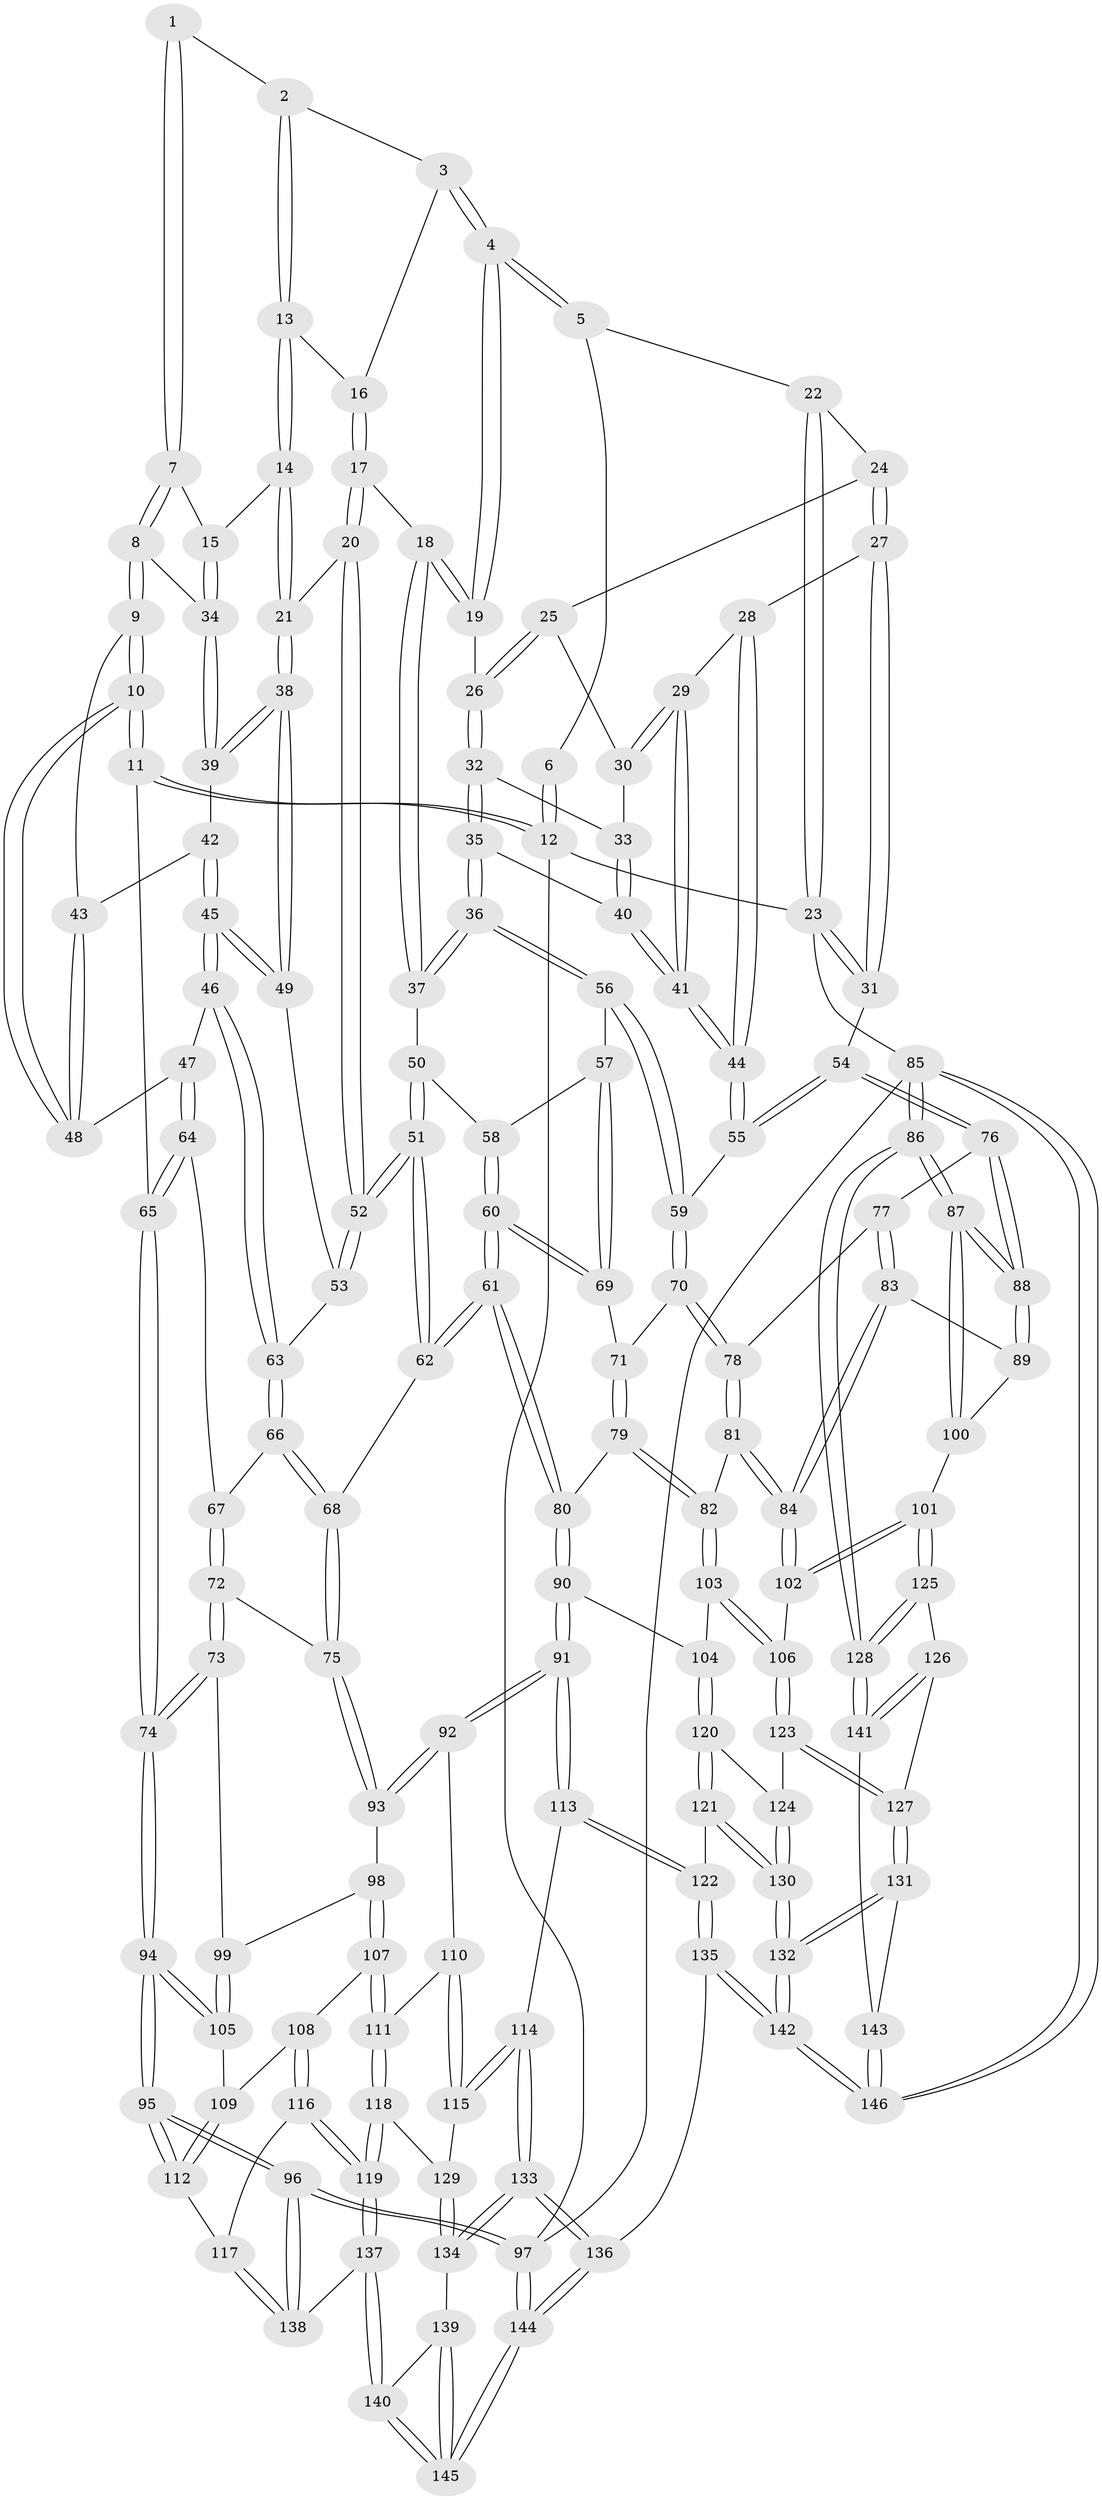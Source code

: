 // coarse degree distribution, {4: 0.3563218390804598, 5: 0.4942528735632184, 6: 0.06896551724137931, 3: 0.022988505747126436, 7: 0.034482758620689655, 2: 0.022988505747126436}
// Generated by graph-tools (version 1.1) at 2025/06/03/04/25 22:06:57]
// undirected, 146 vertices, 362 edges
graph export_dot {
graph [start="1"]
  node [color=gray90,style=filled];
  1 [pos="+0.11881289749942524+0"];
  2 [pos="+0.15760654313247116+0.03927725993277539"];
  3 [pos="+0.22531109888227124+0.06845824001488021"];
  4 [pos="+0.5021075695764824+0"];
  5 [pos="+0.5030304361189231+0"];
  6 [pos="+0.0874888267425552+0"];
  7 [pos="+0.09059783876549203+0.06402655577457075"];
  8 [pos="+0.016499298127744453+0.16265026826430465"];
  9 [pos="+0+0.1763752076998389"];
  10 [pos="+0+0.21116685418127046"];
  11 [pos="+0+0.20640386052033013"];
  12 [pos="+0+0"];
  13 [pos="+0.18046780937916782+0.12137841568923981"];
  14 [pos="+0.17276280990643667+0.15674936455808164"];
  15 [pos="+0.1493660208005298+0.15832862140020607"];
  16 [pos="+0.2321256098929352+0.0995839970438209"];
  17 [pos="+0.36131674362212246+0.1709426773587407"];
  18 [pos="+0.3814005949536476+0.16569169624949914"];
  19 [pos="+0.5023350761974897+0"];
  20 [pos="+0.2508512924025341+0.22283909111469857"];
  21 [pos="+0.24653940905435484+0.22315270455227804"];
  22 [pos="+0.783668521071602+0"];
  23 [pos="+1+0"];
  24 [pos="+0.8078131484730137+0.1233367358821533"];
  25 [pos="+0.7912796684582678+0.12591746203325"];
  26 [pos="+0.5225464878560538+0"];
  27 [pos="+0.9400081656724535+0.17555523529636874"];
  28 [pos="+0.8395830771470754+0.2114898368043587"];
  29 [pos="+0.7681153667955248+0.2282635119780393"];
  30 [pos="+0.758902797421932+0.15646458200330557"];
  31 [pos="+1+0.2131698554635237"];
  32 [pos="+0.5912121107112688+0.09031109830813416"];
  33 [pos="+0.6838896967634434+0.1755895270057622"];
  34 [pos="+0.1198765678260884+0.1721476741267013"];
  35 [pos="+0.5820412962788887+0.2725391993095853"];
  36 [pos="+0.5561690879880479+0.29247463687182074"];
  37 [pos="+0.40798907872111057+0.22907531429510294"];
  38 [pos="+0.21529609921374382+0.24846776196877784"];
  39 [pos="+0.12556523447938897+0.24503092694771883"];
  40 [pos="+0.7005957958984058+0.28213970021141693"];
  41 [pos="+0.7147192363235305+0.2940402989781443"];
  42 [pos="+0.115669479136656+0.25165644832638273"];
  43 [pos="+0.10719510924219801+0.24720836305217045"];
  44 [pos="+0.7357596222086226+0.33594196842318713"];
  45 [pos="+0.0906514150013497+0.3312028235979387"];
  46 [pos="+0.08931766269848256+0.33289657498628616"];
  47 [pos="+0.08609764696640063+0.3343265133614047"];
  48 [pos="+0+0.28404035535959726"];
  49 [pos="+0.19807114800304002+0.286571353542015"];
  50 [pos="+0.40367916492868045+0.259353534940813"];
  51 [pos="+0.28729598555555624+0.37055911688919646"];
  52 [pos="+0.2868915900554471+0.3700513387558746"];
  53 [pos="+0.20207068725448055+0.34104492190627395"];
  54 [pos="+1+0.21355546142688717"];
  55 [pos="+0.740499484044666+0.34689809506179364"];
  56 [pos="+0.5536220685352936+0.36786909764814807"];
  57 [pos="+0.5448923853843868+0.3797115302188051"];
  58 [pos="+0.40896176139365686+0.29138663467902065"];
  59 [pos="+0.7289432963352416+0.4020271826324233"];
  60 [pos="+0.4255542221851023+0.49062196405355135"];
  61 [pos="+0.42085234909446695+0.4986273805623394"];
  62 [pos="+0.3077721791262976+0.47997920427299073"];
  63 [pos="+0.17503315445437306+0.3724435453735871"];
  64 [pos="+0.06833206001236322+0.4135732451410935"];
  65 [pos="+0+0.3536292723694534"];
  66 [pos="+0.18392093998960873+0.42202907050108784"];
  67 [pos="+0.07487101559675814+0.43068219263140517"];
  68 [pos="+0.26154220849624715+0.4973150757067873"];
  69 [pos="+0.5194932322914828+0.42097427218222394"];
  70 [pos="+0.7345297389584904+0.4325883445991147"];
  71 [pos="+0.6479981620638602+0.479992818515991"];
  72 [pos="+0.06718961049239139+0.4908075424771584"];
  73 [pos="+0+0.5591466498803013"];
  74 [pos="+0+0.6087986751511417"];
  75 [pos="+0.21476896748397942+0.5479616717054807"];
  76 [pos="+1+0.3174340042850465"];
  77 [pos="+0.8768434779040819+0.4587588244669778"];
  78 [pos="+0.7382092853636744+0.43662469844161667"];
  79 [pos="+0.6214397417975199+0.524818412635157"];
  80 [pos="+0.4325798475570811+0.5235188536432982"];
  81 [pos="+0.7513204050037738+0.5454965975476329"];
  82 [pos="+0.6431770981656821+0.6199322939643866"];
  83 [pos="+0.8723929344330056+0.5918048858074189"];
  84 [pos="+0.8329601889680057+0.6282621761377968"];
  85 [pos="+1+1"];
  86 [pos="+1+1"];
  87 [pos="+1+0.8427031209564981"];
  88 [pos="+1+0.5159826390192119"];
  89 [pos="+0.9963075596318146+0.5770806598823883"];
  90 [pos="+0.4423207784634594+0.5733369361169733"];
  91 [pos="+0.37680848309057946+0.6949378419359596"];
  92 [pos="+0.30740536979090466+0.6880638139434881"];
  93 [pos="+0.20780741144757095+0.5758628605929013"];
  94 [pos="+0+0.630804424948093"];
  95 [pos="+0+0.8104404850412732"];
  96 [pos="+0+1"];
  97 [pos="+0+1"];
  98 [pos="+0.1629684830824585+0.6272985758178299"];
  99 [pos="+0.09898458857508775+0.6232090939788958"];
  100 [pos="+0.9462603105216814+0.6739813741436019"];
  101 [pos="+0.8507287938133287+0.7026983340035161"];
  102 [pos="+0.8284626423017484+0.6674663611681098"];
  103 [pos="+0.626340341430178+0.6627759241637168"];
  104 [pos="+0.5761131220654383+0.6663355021176061"];
  105 [pos="+0.05159369894849972+0.701307198166917"];
  106 [pos="+0.6736331394614649+0.7044938370265763"];
  107 [pos="+0.1634857109629939+0.6729166957286155"];
  108 [pos="+0.08817945502197136+0.7260698033541652"];
  109 [pos="+0.060014374321875584+0.7102691671443699"];
  110 [pos="+0.29157994115392183+0.7001334041809982"];
  111 [pos="+0.19968876576609218+0.7411125227238261"];
  112 [pos="+0.006607218117322961+0.816769375814231"];
  113 [pos="+0.4013104029970081+0.7824938827166664"];
  114 [pos="+0.362448548148882+0.8111084428163319"];
  115 [pos="+0.27305877757059616+0.8040264052631987"];
  116 [pos="+0.09144128307955192+0.7427319872435489"];
  117 [pos="+0.0066209485118172585+0.816771843725592"];
  118 [pos="+0.19068852828322405+0.8102603914651842"];
  119 [pos="+0.1644188824524417+0.8340746055677847"];
  120 [pos="+0.5197253127844047+0.7734072741629155"];
  121 [pos="+0.48878095011829314+0.793621797833742"];
  122 [pos="+0.45130714144040635+0.80673310314832"];
  123 [pos="+0.6805366443365958+0.7921859002421975"];
  124 [pos="+0.5757377376881683+0.8001514504842275"];
  125 [pos="+0.8612652650877531+0.7425511917434616"];
  126 [pos="+0.7481921198643086+0.8312857245826252"];
  127 [pos="+0.6992432958856722+0.8333797089631666"];
  128 [pos="+1+0.9001214453803466"];
  129 [pos="+0.2276289717226972+0.8133025112708079"];
  130 [pos="+0.5951896237901626+0.8933284786863608"];
  131 [pos="+0.6517778578089927+0.9352207508551078"];
  132 [pos="+0.6316922776311932+0.9559223793557519"];
  133 [pos="+0.32573561689176456+0.9075244104502121"];
  134 [pos="+0.30843064358199795+0.9049975024109744"];
  135 [pos="+0.5127979173880086+1"];
  136 [pos="+0.45573286554381315+1"];
  137 [pos="+0.14756521018440136+0.8650330860637528"];
  138 [pos="+0.10490178605936842+0.8591262129058953"];
  139 [pos="+0.2959559386924002+0.9076244124097511"];
  140 [pos="+0.161545983992793+0.9203917294937931"];
  141 [pos="+0.8304804549043995+0.9013156368617068"];
  142 [pos="+0.5225839013299765+1"];
  143 [pos="+0.7850030134812362+0.9460381830086749"];
  144 [pos="+0.1321890807955282+1"];
  145 [pos="+0.1458445760865262+1"];
  146 [pos="+0.9287173605751687+1"];
  1 -- 2;
  1 -- 7;
  1 -- 7;
  2 -- 3;
  2 -- 13;
  2 -- 13;
  3 -- 4;
  3 -- 4;
  3 -- 16;
  4 -- 5;
  4 -- 5;
  4 -- 19;
  4 -- 19;
  5 -- 6;
  5 -- 22;
  6 -- 12;
  6 -- 12;
  7 -- 8;
  7 -- 8;
  7 -- 15;
  8 -- 9;
  8 -- 9;
  8 -- 34;
  9 -- 10;
  9 -- 10;
  9 -- 43;
  10 -- 11;
  10 -- 11;
  10 -- 48;
  10 -- 48;
  11 -- 12;
  11 -- 12;
  11 -- 65;
  12 -- 23;
  12 -- 97;
  13 -- 14;
  13 -- 14;
  13 -- 16;
  14 -- 15;
  14 -- 21;
  14 -- 21;
  15 -- 34;
  15 -- 34;
  16 -- 17;
  16 -- 17;
  17 -- 18;
  17 -- 20;
  17 -- 20;
  18 -- 19;
  18 -- 19;
  18 -- 37;
  18 -- 37;
  19 -- 26;
  20 -- 21;
  20 -- 52;
  20 -- 52;
  21 -- 38;
  21 -- 38;
  22 -- 23;
  22 -- 23;
  22 -- 24;
  23 -- 31;
  23 -- 31;
  23 -- 85;
  24 -- 25;
  24 -- 27;
  24 -- 27;
  25 -- 26;
  25 -- 26;
  25 -- 30;
  26 -- 32;
  26 -- 32;
  27 -- 28;
  27 -- 31;
  27 -- 31;
  28 -- 29;
  28 -- 44;
  28 -- 44;
  29 -- 30;
  29 -- 30;
  29 -- 41;
  29 -- 41;
  30 -- 33;
  31 -- 54;
  32 -- 33;
  32 -- 35;
  32 -- 35;
  33 -- 40;
  33 -- 40;
  34 -- 39;
  34 -- 39;
  35 -- 36;
  35 -- 36;
  35 -- 40;
  36 -- 37;
  36 -- 37;
  36 -- 56;
  36 -- 56;
  37 -- 50;
  38 -- 39;
  38 -- 39;
  38 -- 49;
  38 -- 49;
  39 -- 42;
  40 -- 41;
  40 -- 41;
  41 -- 44;
  41 -- 44;
  42 -- 43;
  42 -- 45;
  42 -- 45;
  43 -- 48;
  43 -- 48;
  44 -- 55;
  44 -- 55;
  45 -- 46;
  45 -- 46;
  45 -- 49;
  45 -- 49;
  46 -- 47;
  46 -- 63;
  46 -- 63;
  47 -- 48;
  47 -- 64;
  47 -- 64;
  49 -- 53;
  50 -- 51;
  50 -- 51;
  50 -- 58;
  51 -- 52;
  51 -- 52;
  51 -- 62;
  51 -- 62;
  52 -- 53;
  52 -- 53;
  53 -- 63;
  54 -- 55;
  54 -- 55;
  54 -- 76;
  54 -- 76;
  55 -- 59;
  56 -- 57;
  56 -- 59;
  56 -- 59;
  57 -- 58;
  57 -- 69;
  57 -- 69;
  58 -- 60;
  58 -- 60;
  59 -- 70;
  59 -- 70;
  60 -- 61;
  60 -- 61;
  60 -- 69;
  60 -- 69;
  61 -- 62;
  61 -- 62;
  61 -- 80;
  61 -- 80;
  62 -- 68;
  63 -- 66;
  63 -- 66;
  64 -- 65;
  64 -- 65;
  64 -- 67;
  65 -- 74;
  65 -- 74;
  66 -- 67;
  66 -- 68;
  66 -- 68;
  67 -- 72;
  67 -- 72;
  68 -- 75;
  68 -- 75;
  69 -- 71;
  70 -- 71;
  70 -- 78;
  70 -- 78;
  71 -- 79;
  71 -- 79;
  72 -- 73;
  72 -- 73;
  72 -- 75;
  73 -- 74;
  73 -- 74;
  73 -- 99;
  74 -- 94;
  74 -- 94;
  75 -- 93;
  75 -- 93;
  76 -- 77;
  76 -- 88;
  76 -- 88;
  77 -- 78;
  77 -- 83;
  77 -- 83;
  78 -- 81;
  78 -- 81;
  79 -- 80;
  79 -- 82;
  79 -- 82;
  80 -- 90;
  80 -- 90;
  81 -- 82;
  81 -- 84;
  81 -- 84;
  82 -- 103;
  82 -- 103;
  83 -- 84;
  83 -- 84;
  83 -- 89;
  84 -- 102;
  84 -- 102;
  85 -- 86;
  85 -- 86;
  85 -- 146;
  85 -- 146;
  85 -- 97;
  86 -- 87;
  86 -- 87;
  86 -- 128;
  86 -- 128;
  87 -- 88;
  87 -- 88;
  87 -- 100;
  87 -- 100;
  88 -- 89;
  88 -- 89;
  89 -- 100;
  90 -- 91;
  90 -- 91;
  90 -- 104;
  91 -- 92;
  91 -- 92;
  91 -- 113;
  91 -- 113;
  92 -- 93;
  92 -- 93;
  92 -- 110;
  93 -- 98;
  94 -- 95;
  94 -- 95;
  94 -- 105;
  94 -- 105;
  95 -- 96;
  95 -- 96;
  95 -- 112;
  95 -- 112;
  96 -- 97;
  96 -- 97;
  96 -- 138;
  96 -- 138;
  97 -- 144;
  97 -- 144;
  98 -- 99;
  98 -- 107;
  98 -- 107;
  99 -- 105;
  99 -- 105;
  100 -- 101;
  101 -- 102;
  101 -- 102;
  101 -- 125;
  101 -- 125;
  102 -- 106;
  103 -- 104;
  103 -- 106;
  103 -- 106;
  104 -- 120;
  104 -- 120;
  105 -- 109;
  106 -- 123;
  106 -- 123;
  107 -- 108;
  107 -- 111;
  107 -- 111;
  108 -- 109;
  108 -- 116;
  108 -- 116;
  109 -- 112;
  109 -- 112;
  110 -- 111;
  110 -- 115;
  110 -- 115;
  111 -- 118;
  111 -- 118;
  112 -- 117;
  113 -- 114;
  113 -- 122;
  113 -- 122;
  114 -- 115;
  114 -- 115;
  114 -- 133;
  114 -- 133;
  115 -- 129;
  116 -- 117;
  116 -- 119;
  116 -- 119;
  117 -- 138;
  117 -- 138;
  118 -- 119;
  118 -- 119;
  118 -- 129;
  119 -- 137;
  119 -- 137;
  120 -- 121;
  120 -- 121;
  120 -- 124;
  121 -- 122;
  121 -- 130;
  121 -- 130;
  122 -- 135;
  122 -- 135;
  123 -- 124;
  123 -- 127;
  123 -- 127;
  124 -- 130;
  124 -- 130;
  125 -- 126;
  125 -- 128;
  125 -- 128;
  126 -- 127;
  126 -- 141;
  126 -- 141;
  127 -- 131;
  127 -- 131;
  128 -- 141;
  128 -- 141;
  129 -- 134;
  129 -- 134;
  130 -- 132;
  130 -- 132;
  131 -- 132;
  131 -- 132;
  131 -- 143;
  132 -- 142;
  132 -- 142;
  133 -- 134;
  133 -- 134;
  133 -- 136;
  133 -- 136;
  134 -- 139;
  135 -- 136;
  135 -- 142;
  135 -- 142;
  136 -- 144;
  136 -- 144;
  137 -- 138;
  137 -- 140;
  137 -- 140;
  139 -- 140;
  139 -- 145;
  139 -- 145;
  140 -- 145;
  140 -- 145;
  141 -- 143;
  142 -- 146;
  142 -- 146;
  143 -- 146;
  143 -- 146;
  144 -- 145;
  144 -- 145;
}
